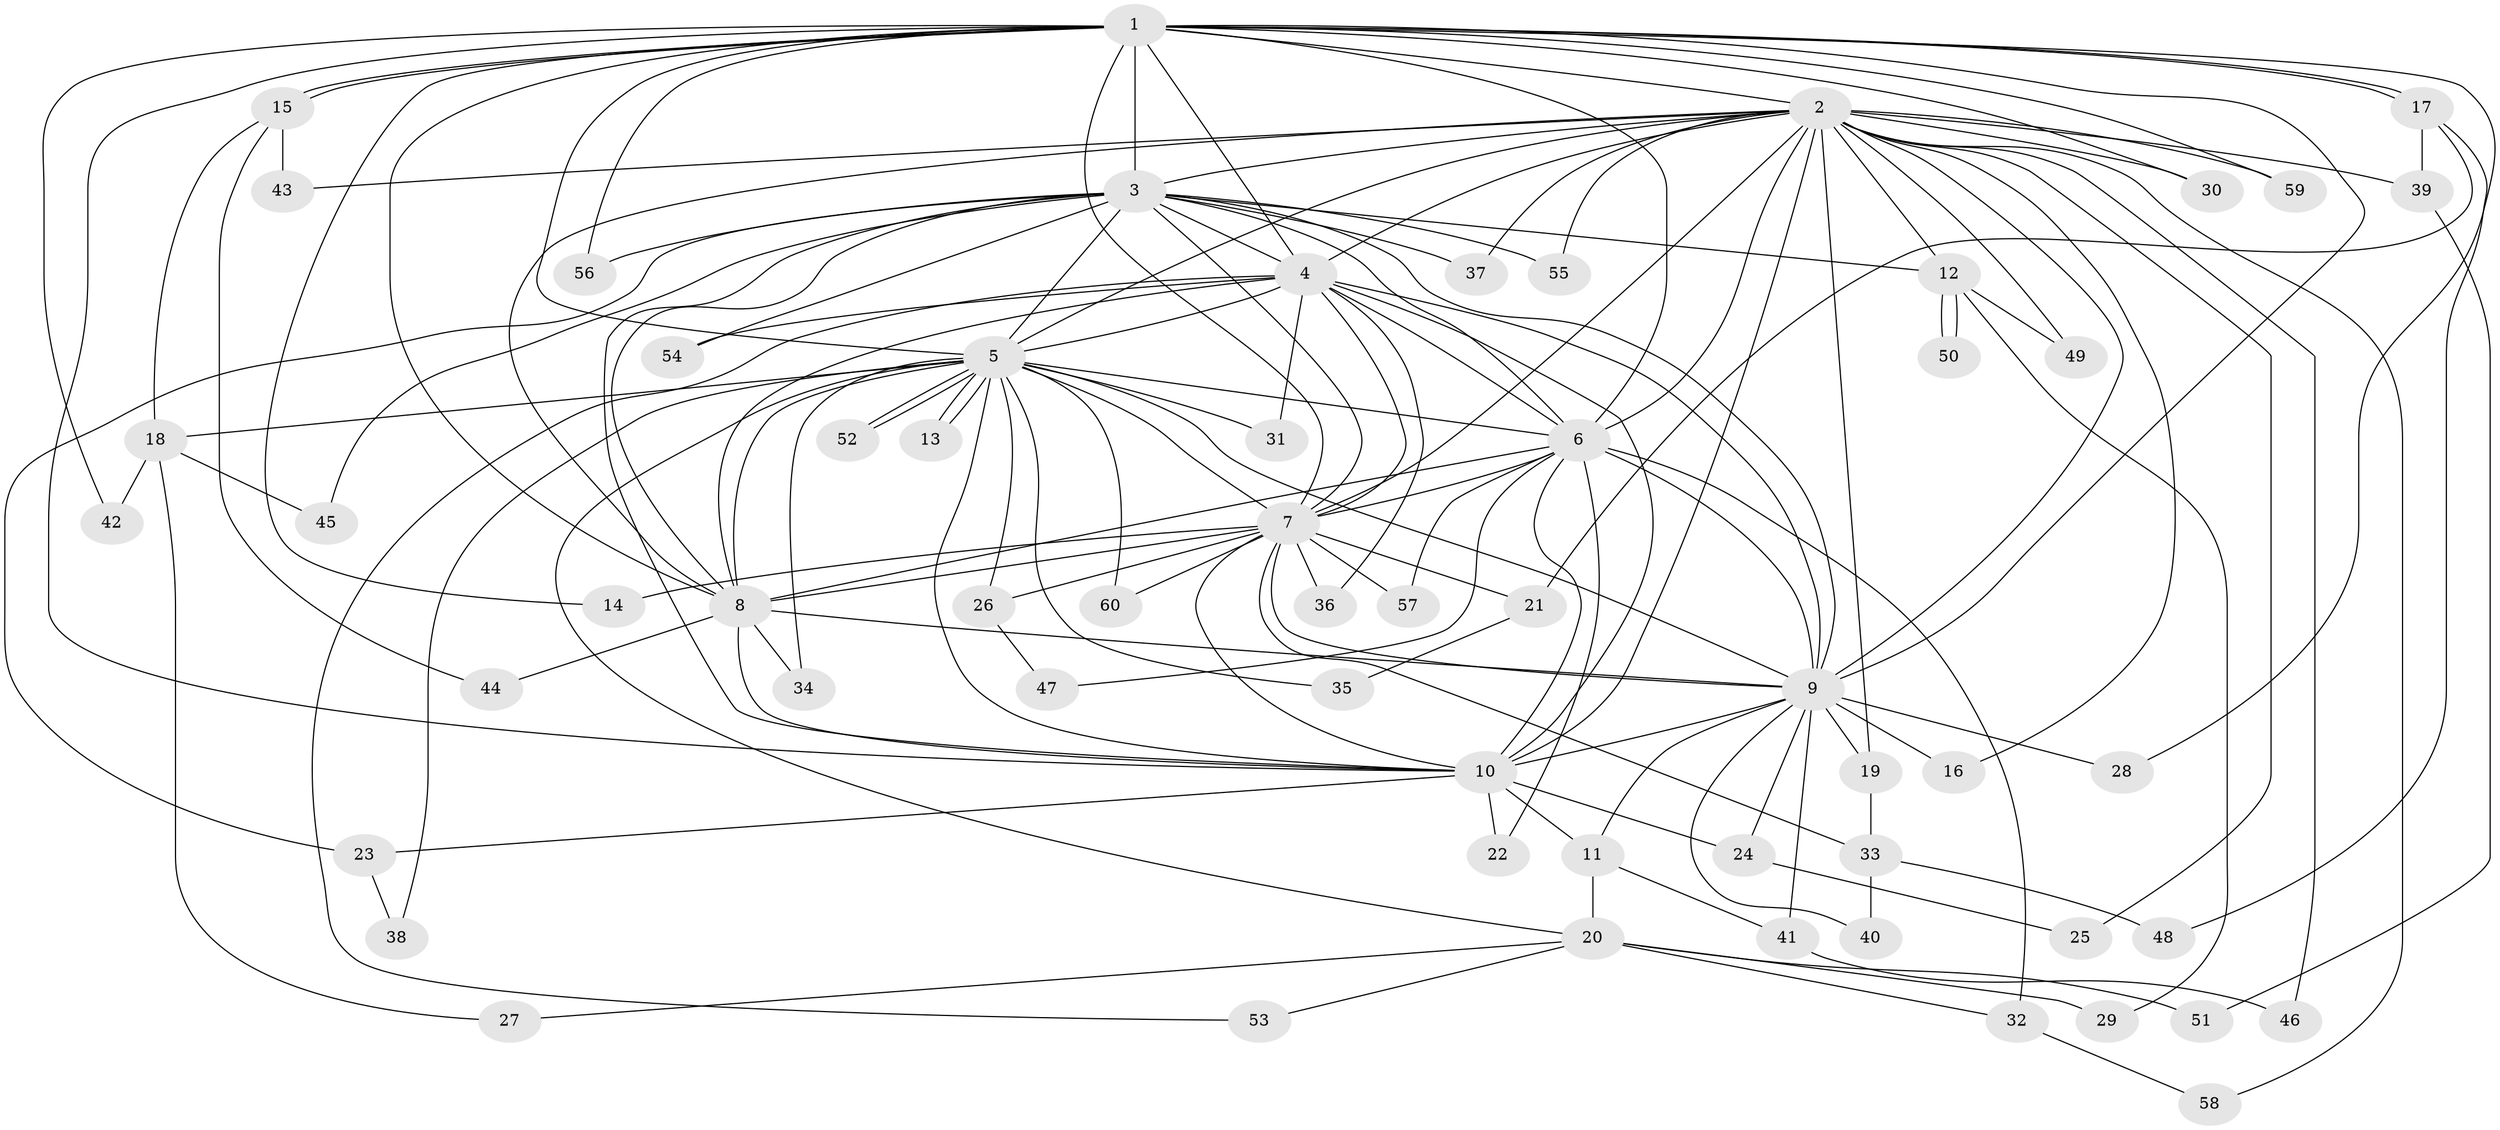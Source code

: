 // Generated by graph-tools (version 1.1) at 2025/34/03/09/25 02:34:44]
// undirected, 60 vertices, 145 edges
graph export_dot {
graph [start="1"]
  node [color=gray90,style=filled];
  1;
  2;
  3;
  4;
  5;
  6;
  7;
  8;
  9;
  10;
  11;
  12;
  13;
  14;
  15;
  16;
  17;
  18;
  19;
  20;
  21;
  22;
  23;
  24;
  25;
  26;
  27;
  28;
  29;
  30;
  31;
  32;
  33;
  34;
  35;
  36;
  37;
  38;
  39;
  40;
  41;
  42;
  43;
  44;
  45;
  46;
  47;
  48;
  49;
  50;
  51;
  52;
  53;
  54;
  55;
  56;
  57;
  58;
  59;
  60;
  1 -- 2;
  1 -- 3;
  1 -- 4;
  1 -- 5;
  1 -- 6;
  1 -- 7;
  1 -- 8;
  1 -- 9;
  1 -- 10;
  1 -- 14;
  1 -- 15;
  1 -- 15;
  1 -- 17;
  1 -- 17;
  1 -- 28;
  1 -- 30;
  1 -- 42;
  1 -- 56;
  1 -- 59;
  2 -- 3;
  2 -- 4;
  2 -- 5;
  2 -- 6;
  2 -- 7;
  2 -- 8;
  2 -- 9;
  2 -- 10;
  2 -- 12;
  2 -- 16;
  2 -- 19;
  2 -- 25;
  2 -- 30;
  2 -- 37;
  2 -- 39;
  2 -- 43;
  2 -- 46;
  2 -- 49;
  2 -- 55;
  2 -- 58;
  2 -- 59;
  3 -- 4;
  3 -- 5;
  3 -- 6;
  3 -- 7;
  3 -- 8;
  3 -- 9;
  3 -- 10;
  3 -- 12;
  3 -- 23;
  3 -- 37;
  3 -- 45;
  3 -- 54;
  3 -- 55;
  3 -- 56;
  4 -- 5;
  4 -- 6;
  4 -- 7;
  4 -- 8;
  4 -- 9;
  4 -- 10;
  4 -- 31;
  4 -- 36;
  4 -- 53;
  4 -- 54;
  5 -- 6;
  5 -- 7;
  5 -- 8;
  5 -- 9;
  5 -- 10;
  5 -- 13;
  5 -- 13;
  5 -- 18;
  5 -- 20;
  5 -- 26;
  5 -- 31;
  5 -- 34;
  5 -- 35;
  5 -- 38;
  5 -- 52;
  5 -- 52;
  5 -- 60;
  6 -- 7;
  6 -- 8;
  6 -- 9;
  6 -- 10;
  6 -- 22;
  6 -- 32;
  6 -- 47;
  6 -- 57;
  7 -- 8;
  7 -- 9;
  7 -- 10;
  7 -- 14;
  7 -- 21;
  7 -- 26;
  7 -- 33;
  7 -- 36;
  7 -- 57;
  7 -- 60;
  8 -- 9;
  8 -- 10;
  8 -- 34;
  8 -- 44;
  9 -- 10;
  9 -- 11;
  9 -- 16;
  9 -- 19;
  9 -- 24;
  9 -- 28;
  9 -- 40;
  9 -- 41;
  10 -- 11;
  10 -- 22;
  10 -- 23;
  10 -- 24;
  11 -- 20;
  11 -- 41;
  12 -- 29;
  12 -- 49;
  12 -- 50;
  12 -- 50;
  15 -- 18;
  15 -- 43;
  15 -- 44;
  17 -- 21;
  17 -- 39;
  17 -- 48;
  18 -- 27;
  18 -- 42;
  18 -- 45;
  19 -- 33;
  20 -- 27;
  20 -- 29;
  20 -- 32;
  20 -- 51;
  20 -- 53;
  21 -- 35;
  23 -- 38;
  24 -- 25;
  26 -- 47;
  32 -- 58;
  33 -- 40;
  33 -- 48;
  39 -- 51;
  41 -- 46;
}
